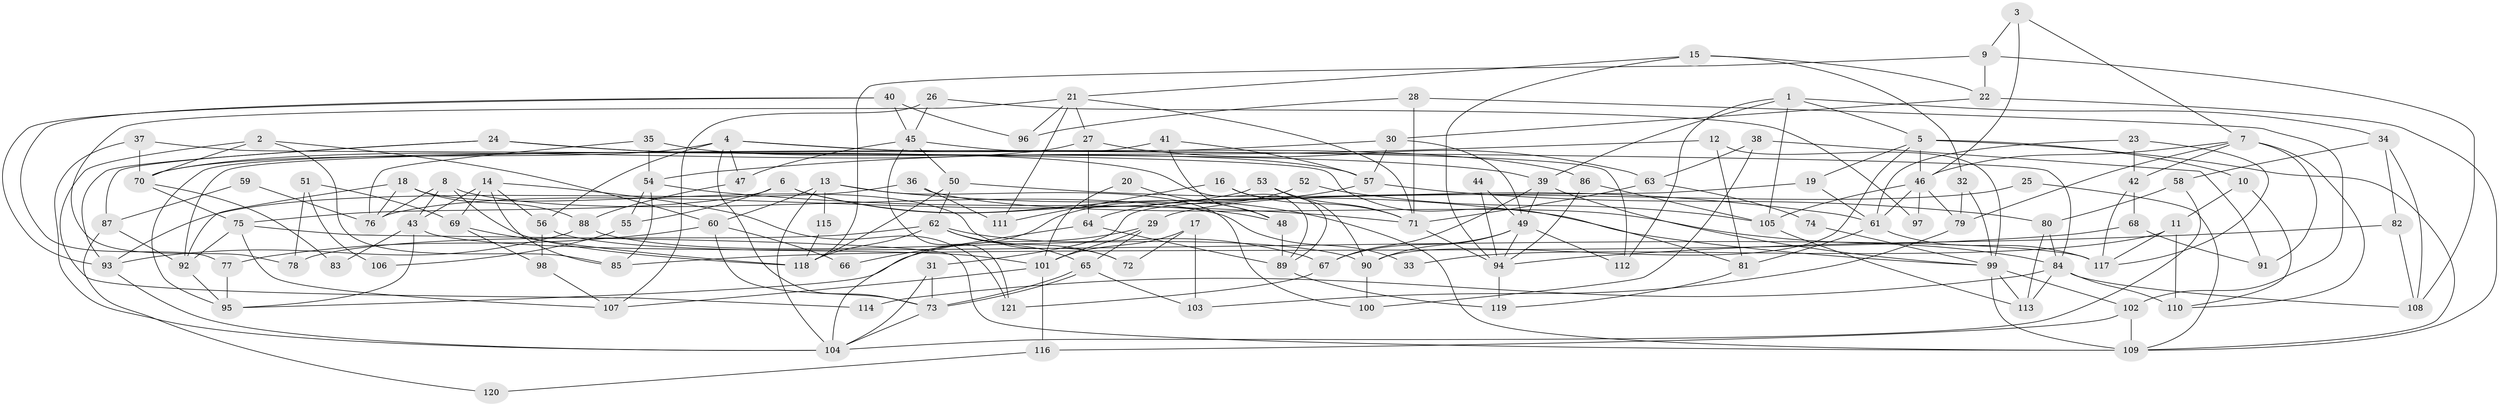 // Generated by graph-tools (version 1.1) at 2025/50/03/09/25 03:50:06]
// undirected, 121 vertices, 242 edges
graph export_dot {
graph [start="1"]
  node [color=gray90,style=filled];
  1;
  2;
  3;
  4;
  5;
  6;
  7;
  8;
  9;
  10;
  11;
  12;
  13;
  14;
  15;
  16;
  17;
  18;
  19;
  20;
  21;
  22;
  23;
  24;
  25;
  26;
  27;
  28;
  29;
  30;
  31;
  32;
  33;
  34;
  35;
  36;
  37;
  38;
  39;
  40;
  41;
  42;
  43;
  44;
  45;
  46;
  47;
  48;
  49;
  50;
  51;
  52;
  53;
  54;
  55;
  56;
  57;
  58;
  59;
  60;
  61;
  62;
  63;
  64;
  65;
  66;
  67;
  68;
  69;
  70;
  71;
  72;
  73;
  74;
  75;
  76;
  77;
  78;
  79;
  80;
  81;
  82;
  83;
  84;
  85;
  86;
  87;
  88;
  89;
  90;
  91;
  92;
  93;
  94;
  95;
  96;
  97;
  98;
  99;
  100;
  101;
  102;
  103;
  104;
  105;
  106;
  107;
  108;
  109;
  110;
  111;
  112;
  113;
  114;
  115;
  116;
  117;
  118;
  119;
  120;
  121;
  1 -- 5;
  1 -- 105;
  1 -- 34;
  1 -- 39;
  1 -- 112;
  2 -- 70;
  2 -- 60;
  2 -- 85;
  2 -- 114;
  3 -- 9;
  3 -- 7;
  3 -- 46;
  4 -- 70;
  4 -- 73;
  4 -- 47;
  4 -- 56;
  4 -- 84;
  4 -- 86;
  5 -- 46;
  5 -- 109;
  5 -- 10;
  5 -- 19;
  5 -- 90;
  6 -- 109;
  6 -- 48;
  6 -- 55;
  6 -- 75;
  7 -- 110;
  7 -- 46;
  7 -- 42;
  7 -- 79;
  7 -- 91;
  8 -- 118;
  8 -- 43;
  8 -- 33;
  8 -- 76;
  9 -- 118;
  9 -- 22;
  9 -- 108;
  10 -- 11;
  10 -- 110;
  11 -- 117;
  11 -- 110;
  11 -- 33;
  12 -- 54;
  12 -- 99;
  12 -- 81;
  13 -- 99;
  13 -- 104;
  13 -- 60;
  13 -- 100;
  13 -- 115;
  14 -- 121;
  14 -- 69;
  14 -- 43;
  14 -- 56;
  14 -- 85;
  15 -- 22;
  15 -- 94;
  15 -- 21;
  15 -- 32;
  16 -- 89;
  16 -- 111;
  16 -- 71;
  17 -- 103;
  17 -- 101;
  17 -- 72;
  18 -- 92;
  18 -- 76;
  18 -- 72;
  18 -- 88;
  19 -- 61;
  19 -- 31;
  20 -- 101;
  20 -- 48;
  21 -- 71;
  21 -- 27;
  21 -- 78;
  21 -- 96;
  21 -- 111;
  22 -- 109;
  22 -- 30;
  23 -- 61;
  23 -- 117;
  23 -- 42;
  24 -- 93;
  24 -- 39;
  24 -- 87;
  24 -- 89;
  25 -- 109;
  25 -- 29;
  26 -- 45;
  26 -- 107;
  26 -- 97;
  27 -- 70;
  27 -- 63;
  27 -- 64;
  28 -- 71;
  28 -- 96;
  28 -- 102;
  29 -- 95;
  29 -- 65;
  29 -- 101;
  30 -- 49;
  30 -- 92;
  30 -- 57;
  31 -- 73;
  31 -- 104;
  32 -- 79;
  32 -- 99;
  34 -- 82;
  34 -- 58;
  34 -- 108;
  35 -- 54;
  35 -- 76;
  35 -- 57;
  36 -- 84;
  36 -- 93;
  36 -- 111;
  37 -- 104;
  37 -- 81;
  37 -- 70;
  38 -- 100;
  38 -- 91;
  38 -- 63;
  39 -- 99;
  39 -- 49;
  39 -- 67;
  40 -- 93;
  40 -- 45;
  40 -- 77;
  40 -- 96;
  41 -- 95;
  41 -- 57;
  41 -- 48;
  42 -- 68;
  42 -- 117;
  43 -- 117;
  43 -- 83;
  43 -- 95;
  44 -- 94;
  44 -- 49;
  45 -- 112;
  45 -- 47;
  45 -- 50;
  45 -- 121;
  46 -- 61;
  46 -- 79;
  46 -- 97;
  46 -- 105;
  47 -- 88;
  48 -- 89;
  49 -- 94;
  49 -- 67;
  49 -- 90;
  49 -- 112;
  50 -- 62;
  50 -- 61;
  50 -- 118;
  51 -- 78;
  51 -- 69;
  51 -- 106;
  52 -- 105;
  52 -- 104;
  53 -- 90;
  53 -- 71;
  53 -- 76;
  54 -- 85;
  54 -- 71;
  54 -- 55;
  55 -- 106;
  56 -- 98;
  56 -- 101;
  57 -- 64;
  57 -- 80;
  58 -- 80;
  58 -- 104;
  59 -- 76;
  59 -- 87;
  60 -- 73;
  60 -- 66;
  60 -- 77;
  61 -- 81;
  61 -- 117;
  62 -- 72;
  62 -- 67;
  62 -- 65;
  62 -- 78;
  62 -- 118;
  63 -- 71;
  63 -- 74;
  64 -- 66;
  64 -- 89;
  65 -- 73;
  65 -- 73;
  65 -- 103;
  67 -- 121;
  68 -- 85;
  68 -- 91;
  69 -- 118;
  69 -- 98;
  70 -- 75;
  70 -- 83;
  71 -- 94;
  73 -- 104;
  74 -- 99;
  75 -- 109;
  75 -- 92;
  75 -- 107;
  77 -- 95;
  79 -- 103;
  80 -- 84;
  80 -- 113;
  81 -- 119;
  82 -- 108;
  82 -- 94;
  84 -- 108;
  84 -- 110;
  84 -- 113;
  84 -- 114;
  86 -- 105;
  86 -- 94;
  87 -- 92;
  87 -- 120;
  88 -- 90;
  88 -- 93;
  89 -- 119;
  90 -- 100;
  92 -- 95;
  93 -- 104;
  94 -- 119;
  98 -- 107;
  99 -- 113;
  99 -- 102;
  99 -- 109;
  101 -- 107;
  101 -- 116;
  102 -- 109;
  102 -- 116;
  105 -- 113;
  115 -- 118;
  116 -- 120;
}
